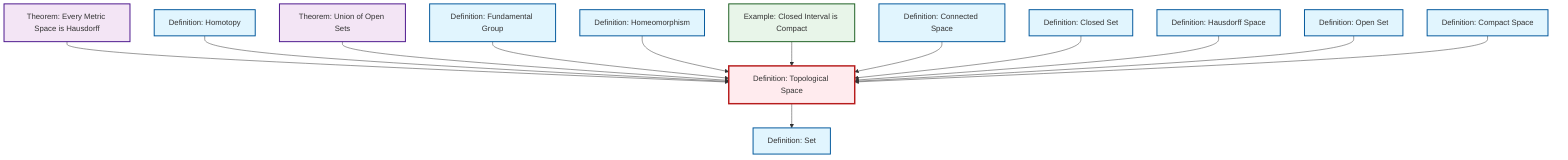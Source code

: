 graph TD
    classDef definition fill:#e1f5fe,stroke:#01579b,stroke-width:2px
    classDef theorem fill:#f3e5f5,stroke:#4a148c,stroke-width:2px
    classDef axiom fill:#fff3e0,stroke:#e65100,stroke-width:2px
    classDef example fill:#e8f5e9,stroke:#1b5e20,stroke-width:2px
    classDef current fill:#ffebee,stroke:#b71c1c,stroke-width:3px
    ex-closed-interval-compact["Example: Closed Interval is Compact"]:::example
    def-compact["Definition: Compact Space"]:::definition
    def-fundamental-group["Definition: Fundamental Group"]:::definition
    def-connected["Definition: Connected Space"]:::definition
    def-homeomorphism["Definition: Homeomorphism"]:::definition
    thm-union-open-sets["Theorem: Union of Open Sets"]:::theorem
    def-topological-space["Definition: Topological Space"]:::definition
    thm-metric-hausdorff["Theorem: Every Metric Space is Hausdorff"]:::theorem
    def-set["Definition: Set"]:::definition
    def-hausdorff["Definition: Hausdorff Space"]:::definition
    def-open-set["Definition: Open Set"]:::definition
    def-closed-set["Definition: Closed Set"]:::definition
    def-homotopy["Definition: Homotopy"]:::definition
    thm-metric-hausdorff --> def-topological-space
    def-homotopy --> def-topological-space
    thm-union-open-sets --> def-topological-space
    def-fundamental-group --> def-topological-space
    def-topological-space --> def-set
    def-homeomorphism --> def-topological-space
    ex-closed-interval-compact --> def-topological-space
    def-connected --> def-topological-space
    def-closed-set --> def-topological-space
    def-hausdorff --> def-topological-space
    def-open-set --> def-topological-space
    def-compact --> def-topological-space
    class def-topological-space current